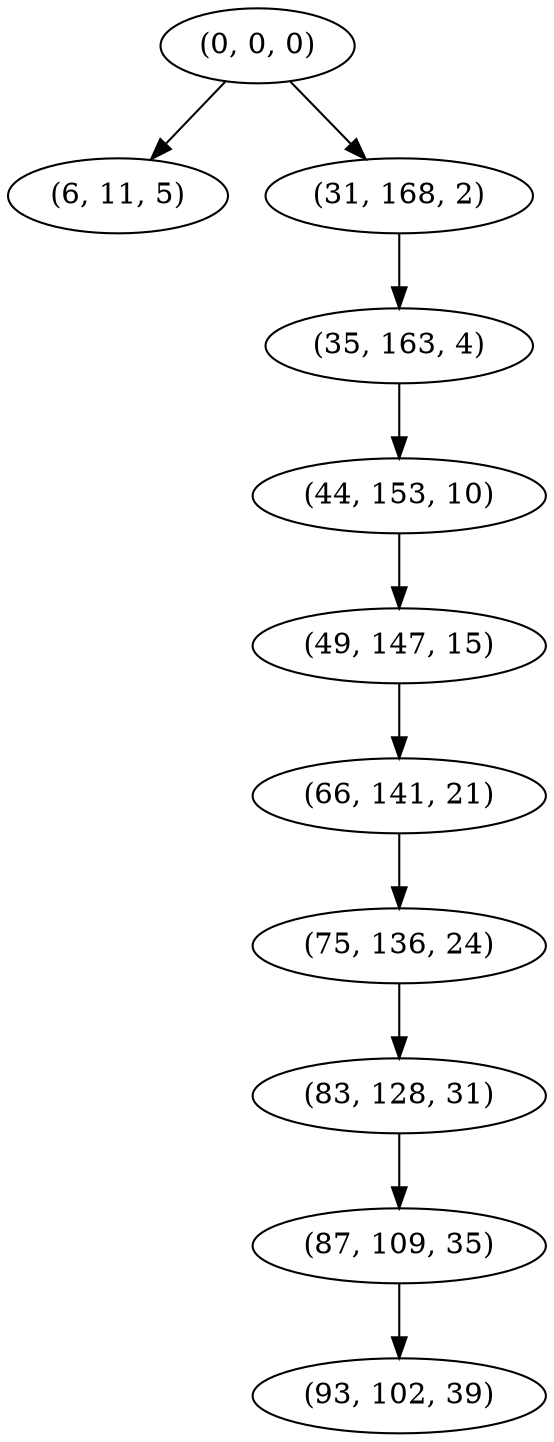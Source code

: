 digraph tree {
    "(0, 0, 0)";
    "(6, 11, 5)";
    "(31, 168, 2)";
    "(35, 163, 4)";
    "(44, 153, 10)";
    "(49, 147, 15)";
    "(66, 141, 21)";
    "(75, 136, 24)";
    "(83, 128, 31)";
    "(87, 109, 35)";
    "(93, 102, 39)";
    "(0, 0, 0)" -> "(6, 11, 5)";
    "(0, 0, 0)" -> "(31, 168, 2)";
    "(31, 168, 2)" -> "(35, 163, 4)";
    "(35, 163, 4)" -> "(44, 153, 10)";
    "(44, 153, 10)" -> "(49, 147, 15)";
    "(49, 147, 15)" -> "(66, 141, 21)";
    "(66, 141, 21)" -> "(75, 136, 24)";
    "(75, 136, 24)" -> "(83, 128, 31)";
    "(83, 128, 31)" -> "(87, 109, 35)";
    "(87, 109, 35)" -> "(93, 102, 39)";
}

